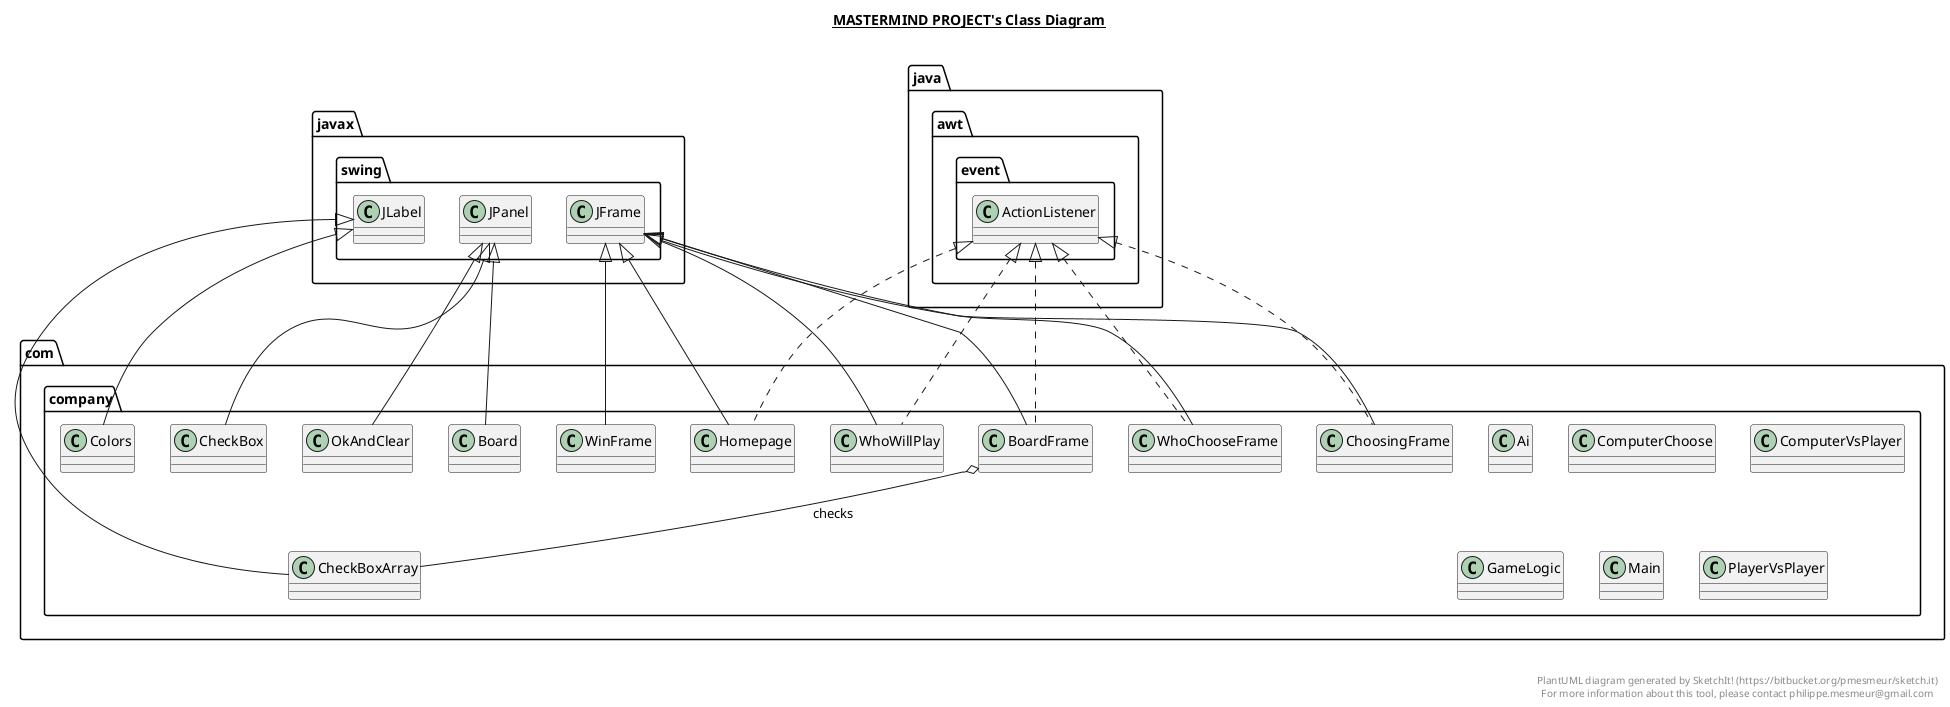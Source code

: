 @startuml

title __MASTERMIND PROJECT's Class Diagram__\n

  namespace com.company {
    class com.company.Ai {
    }
  }
  

  namespace com.company {
    class com.company.Board {
    }
  }
  

  namespace com.company {
    class com.company.BoardFrame {
    }
  }
  

  namespace com.company {
    class com.company.CheckBox {
    }
  }
  

  namespace com.company {
    class com.company.CheckBoxArray {
    }
  }
  

  namespace com.company {
    class com.company.ChoosingFrame {
    }
  }
  

  namespace com.company {
    class com.company.Colors {
    }
  }
  

  namespace com.company {
    class com.company.ComputerChoose {
    }
  }
  

  namespace com.company {
    class com.company.ComputerVsPlayer {
    }
  }
  

  namespace com.company {
    class com.company.GameLogic {
    }
  }
  

  namespace com.company {
    class com.company.Homepage {
    }
  }
  

  namespace com.company {
    class com.company.Main {
    }
  }
  

  namespace com.company {
    class com.company.OkAndClear {
    }
  }
  

  namespace com.company {
    class com.company.PlayerVsPlayer {
    }
  }
  

  namespace com.company {
    class com.company.WhoChooseFrame {
    }
  }
  

  namespace com.company {
    class com.company.WhoWillPlay {
    }
  }
  

  namespace com.company {
    class com.company.WinFrame {
    }
  }
  

  com.company.Board -up-|> javax.swing.JPanel
  com.company.BoardFrame .up.|> java.awt.event.ActionListener
  com.company.BoardFrame -up-|> javax.swing.JFrame
  com.company.BoardFrame o-- com.company.CheckBoxArray : checks
  com.company.CheckBox -up-|> javax.swing.JPanel
  com.company.CheckBoxArray -up-|> javax.swing.JLabel
  com.company.ChoosingFrame .up.|> java.awt.event.ActionListener
  com.company.ChoosingFrame -up-|> javax.swing.JFrame
  com.company.Colors -up-|> javax.swing.JLabel
  com.company.Homepage .up.|> java.awt.event.ActionListener
  com.company.Homepage -up-|> javax.swing.JFrame
  com.company.OkAndClear -up-|> javax.swing.JPanel
  com.company.WhoChooseFrame .up.|> java.awt.event.ActionListener
  com.company.WhoChooseFrame -up-|> javax.swing.JFrame
  com.company.WhoWillPlay .up.|> java.awt.event.ActionListener
  com.company.WhoWillPlay -up-|> javax.swing.JFrame
  com.company.WinFrame -up-|> javax.swing.JFrame


right footer


PlantUML diagram generated by SketchIt! (https://bitbucket.org/pmesmeur/sketch.it)
For more information about this tool, please contact philippe.mesmeur@gmail.com
endfooter

@enduml
